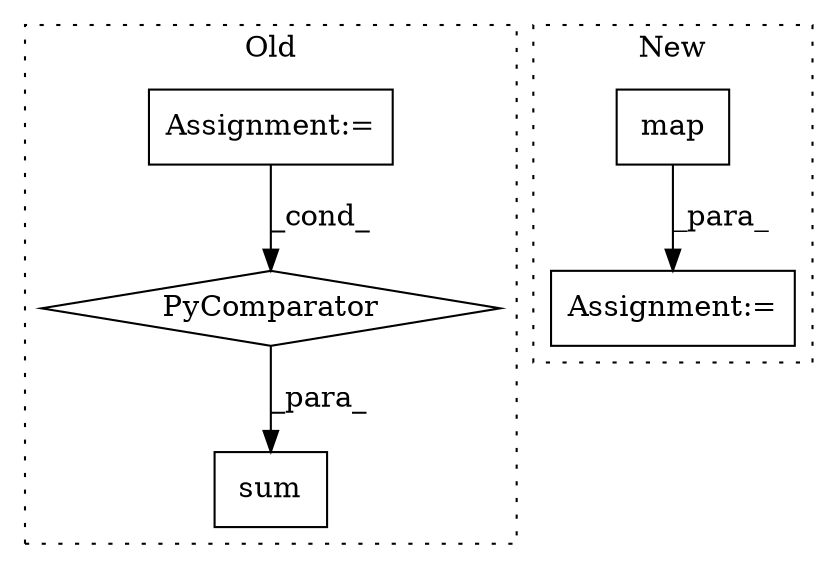 digraph G {
subgraph cluster0 {
1 [label="sum" a="32" s="320,444" l="15,-5" shape="box"];
3 [label="Assignment:=" a="7" s="416" l="20" shape="box"];
5 [label="PyComparator" a="113" s="416" l="20" shape="diamond"];
label = "Old";
style="dotted";
}
subgraph cluster1 {
2 [label="map" a="32" s="723,736" l="4,1" shape="box"];
4 [label="Assignment:=" a="7" s="627" l="1" shape="box"];
label = "New";
style="dotted";
}
2 -> 4 [label="_para_"];
3 -> 5 [label="_cond_"];
5 -> 1 [label="_para_"];
}